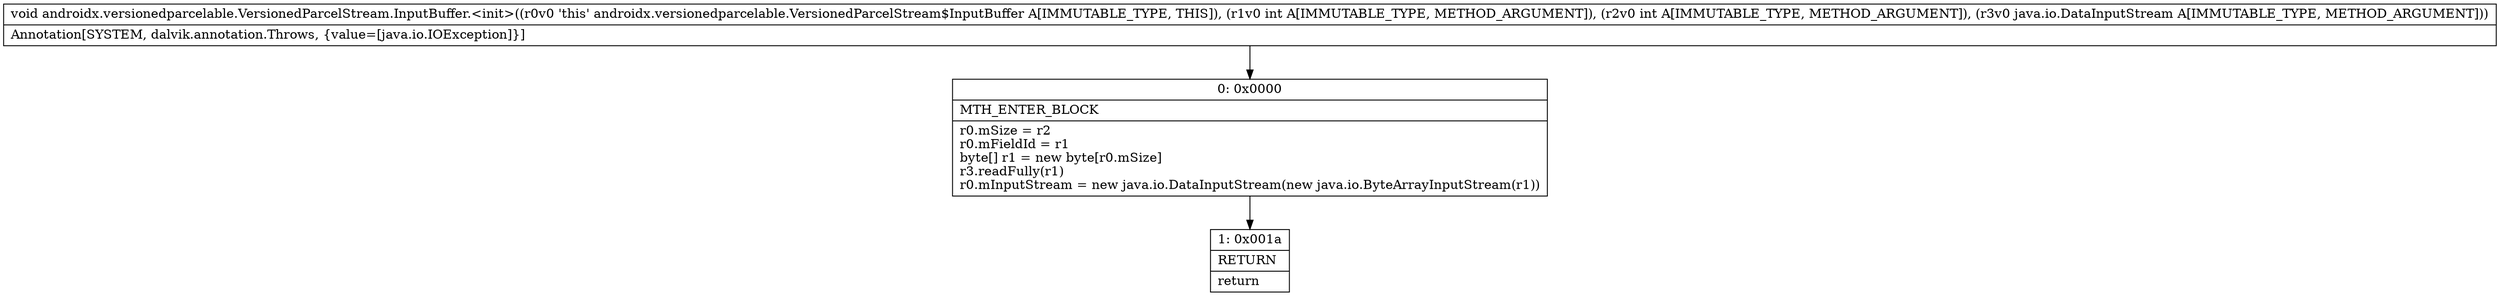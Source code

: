 digraph "CFG forandroidx.versionedparcelable.VersionedParcelStream.InputBuffer.\<init\>(IILjava\/io\/DataInputStream;)V" {
Node_0 [shape=record,label="{0\:\ 0x0000|MTH_ENTER_BLOCK\l|r0.mSize = r2\lr0.mFieldId = r1\lbyte[] r1 = new byte[r0.mSize]\lr3.readFully(r1)\lr0.mInputStream = new java.io.DataInputStream(new java.io.ByteArrayInputStream(r1))\l}"];
Node_1 [shape=record,label="{1\:\ 0x001a|RETURN\l|return\l}"];
MethodNode[shape=record,label="{void androidx.versionedparcelable.VersionedParcelStream.InputBuffer.\<init\>((r0v0 'this' androidx.versionedparcelable.VersionedParcelStream$InputBuffer A[IMMUTABLE_TYPE, THIS]), (r1v0 int A[IMMUTABLE_TYPE, METHOD_ARGUMENT]), (r2v0 int A[IMMUTABLE_TYPE, METHOD_ARGUMENT]), (r3v0 java.io.DataInputStream A[IMMUTABLE_TYPE, METHOD_ARGUMENT]))  | Annotation[SYSTEM, dalvik.annotation.Throws, \{value=[java.io.IOException]\}]\l}"];
MethodNode -> Node_0;
Node_0 -> Node_1;
}

